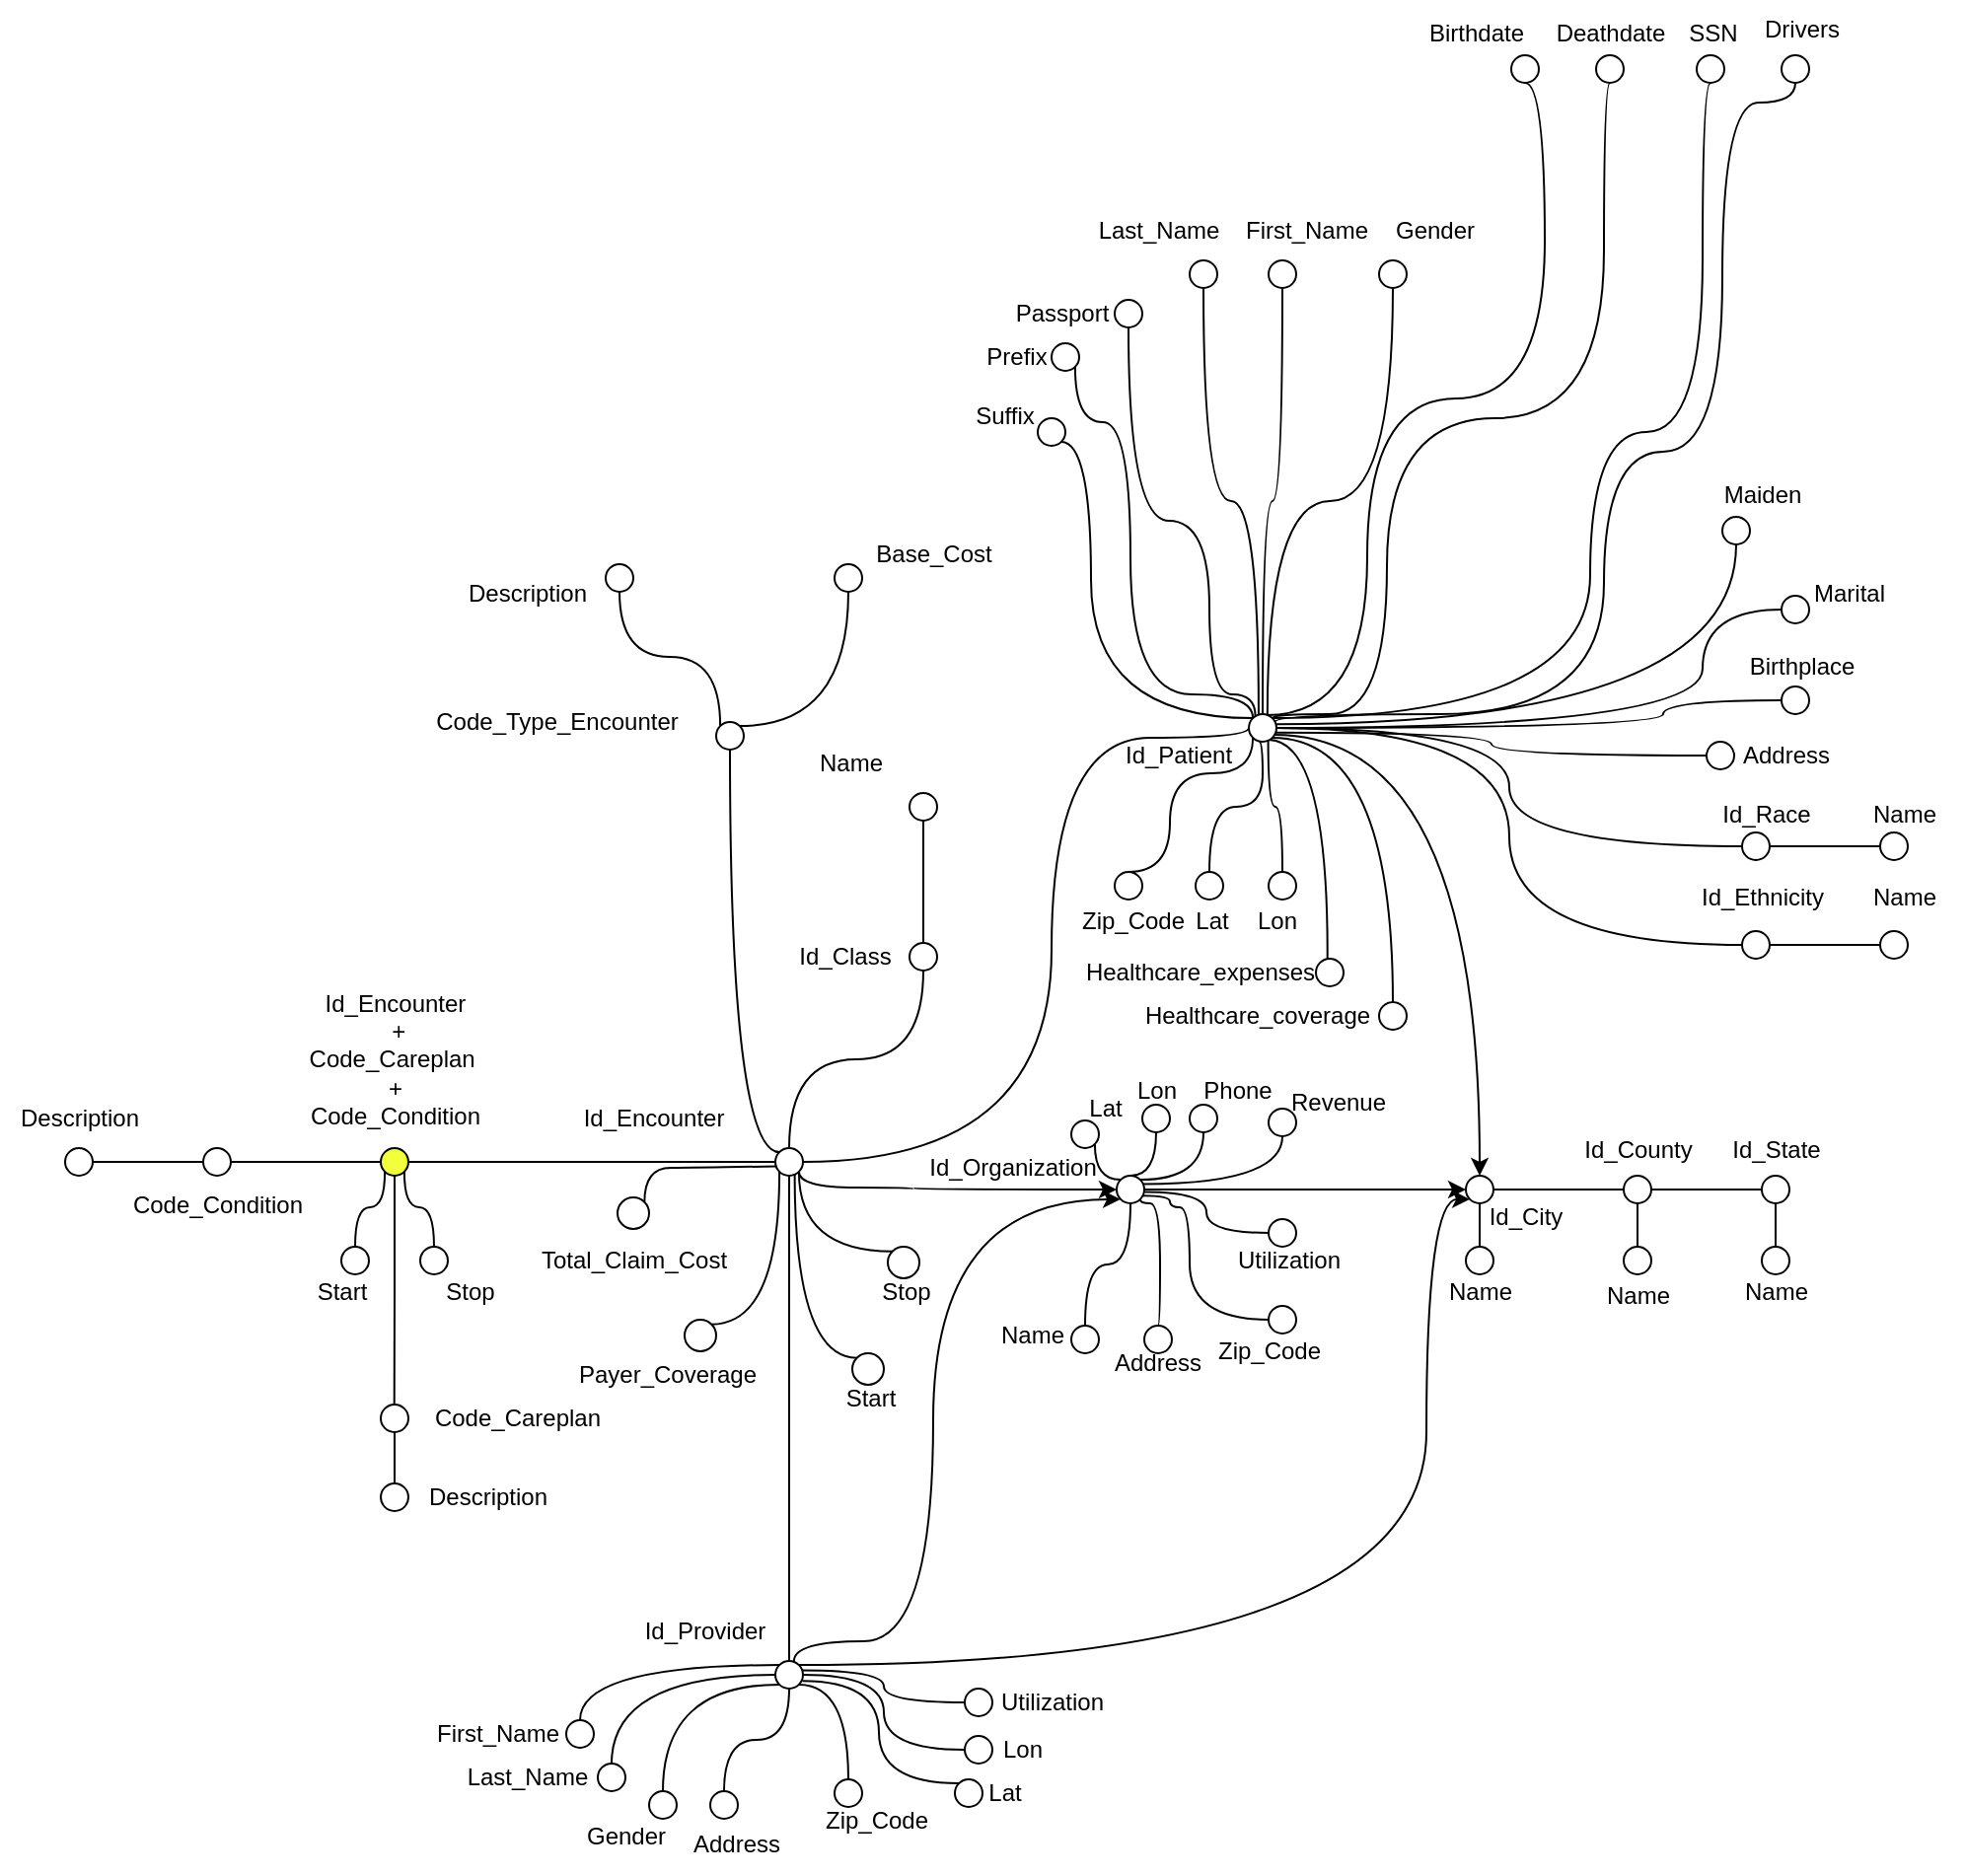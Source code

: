 <mxfile version="27.0.6">
  <diagram name="Pagina-1" id="Z-THG3QK-rkqglYvYYoh">
    <mxGraphModel dx="757" dy="515" grid="1" gridSize="10" guides="1" tooltips="1" connect="1" arrows="1" fold="1" page="1" pageScale="1" pageWidth="827" pageHeight="1169" math="0" shadow="0">
      <root>
        <mxCell id="0" />
        <mxCell id="1" parent="0" />
        <mxCell id="owQzp86-0gMCmKCXw9nj-189" value="" style="edgeStyle=orthogonalEdgeStyle;rounded=0;orthogonalLoop=1;jettySize=auto;html=1;endArrow=none;startFill=0;" edge="1" parent="1" source="owQzp86-0gMCmKCXw9nj-190" target="owQzp86-0gMCmKCXw9nj-197">
          <mxGeometry relative="1" as="geometry" />
        </mxCell>
        <mxCell id="owQzp86-0gMCmKCXw9nj-190" value="" style="ellipse;whiteSpace=wrap;html=1;aspect=fixed;fillColor=#F2FF3D;" vertex="1" parent="1">
          <mxGeometry x="410" y="620" width="14" height="14" as="geometry" />
        </mxCell>
        <mxCell id="owQzp86-0gMCmKCXw9nj-191" value="Id_Encounter&lt;div&gt;&amp;nbsp;+&lt;div&gt;Code_Careplan&amp;nbsp;&lt;/div&gt;&lt;div&gt;&lt;span style=&quot;background-color: transparent; color: light-dark(rgb(0, 0, 0), rgb(255, 255, 255));&quot;&gt;+&lt;/span&gt;&lt;/div&gt;&lt;div&gt;Code_Condition&lt;/div&gt;&lt;/div&gt;" style="text;html=1;align=center;verticalAlign=middle;resizable=0;points=[];autosize=1;strokeColor=none;fillColor=none;" vertex="1" parent="1">
          <mxGeometry x="362" y="530" width="110" height="90" as="geometry" />
        </mxCell>
        <mxCell id="owQzp86-0gMCmKCXw9nj-192" style="edgeStyle=orthogonalEdgeStyle;rounded=0;orthogonalLoop=1;jettySize=auto;html=1;exitX=1;exitY=1;exitDx=0;exitDy=0;entryX=0;entryY=0.5;entryDx=0;entryDy=0;curved=1;endArrow=classic;startFill=0;endFill=1;" edge="1" parent="1" source="owQzp86-0gMCmKCXw9nj-197" target="owQzp86-0gMCmKCXw9nj-225">
          <mxGeometry relative="1" as="geometry">
            <Array as="points">
              <mxPoint x="622" y="640" />
              <mxPoint x="680" y="640" />
            </Array>
          </mxGeometry>
        </mxCell>
        <mxCell id="owQzp86-0gMCmKCXw9nj-193" style="edgeStyle=orthogonalEdgeStyle;rounded=0;orthogonalLoop=1;jettySize=auto;html=1;exitX=0.5;exitY=1;exitDx=0;exitDy=0;entryX=0.5;entryY=0;entryDx=0;entryDy=0;endArrow=none;startFill=0;" edge="1" parent="1" source="owQzp86-0gMCmKCXw9nj-197" target="owQzp86-0gMCmKCXw9nj-234">
          <mxGeometry relative="1" as="geometry" />
        </mxCell>
        <mxCell id="owQzp86-0gMCmKCXw9nj-194" style="edgeStyle=orthogonalEdgeStyle;rounded=0;orthogonalLoop=1;jettySize=auto;html=1;exitX=0;exitY=0;exitDx=0;exitDy=0;entryX=0.5;entryY=1;entryDx=0;entryDy=0;endArrow=none;startFill=0;curved=1;" edge="1" parent="1" source="owQzp86-0gMCmKCXw9nj-197" target="owQzp86-0gMCmKCXw9nj-236">
          <mxGeometry relative="1" as="geometry">
            <mxPoint x="590" y="500" as="targetPoint" />
          </mxGeometry>
        </mxCell>
        <mxCell id="owQzp86-0gMCmKCXw9nj-195" style="edgeStyle=orthogonalEdgeStyle;rounded=0;orthogonalLoop=1;jettySize=auto;html=1;exitX=0.5;exitY=0;exitDx=0;exitDy=0;entryX=0.5;entryY=1;entryDx=0;entryDy=0;curved=1;endArrow=none;startFill=0;" edge="1" parent="1" source="owQzp86-0gMCmKCXw9nj-197" target="owQzp86-0gMCmKCXw9nj-217">
          <mxGeometry relative="1" as="geometry" />
        </mxCell>
        <mxCell id="owQzp86-0gMCmKCXw9nj-196" style="edgeStyle=orthogonalEdgeStyle;rounded=0;orthogonalLoop=1;jettySize=auto;html=1;exitX=1;exitY=0.5;exitDx=0;exitDy=0;entryX=0;entryY=0.5;entryDx=0;entryDy=0;curved=1;endArrow=none;startFill=0;" edge="1" parent="1" source="owQzp86-0gMCmKCXw9nj-197" target="owQzp86-0gMCmKCXw9nj-318">
          <mxGeometry relative="1" as="geometry">
            <Array as="points">
              <mxPoint x="750" y="627" />
              <mxPoint x="750" y="412" />
              <mxPoint x="850" y="412" />
            </Array>
          </mxGeometry>
        </mxCell>
        <mxCell id="owQzp86-0gMCmKCXw9nj-197" value="" style="ellipse;whiteSpace=wrap;html=1;aspect=fixed;fillColor=#FFFFFF;" vertex="1" parent="1">
          <mxGeometry x="610" y="620" width="14" height="14" as="geometry" />
        </mxCell>
        <mxCell id="owQzp86-0gMCmKCXw9nj-198" style="edgeStyle=orthogonalEdgeStyle;rounded=0;orthogonalLoop=1;jettySize=auto;html=1;exitX=0.5;exitY=0;exitDx=0;exitDy=0;entryX=1;entryY=1;entryDx=0;entryDy=0;endArrow=none;startFill=0;curved=1;" edge="1" parent="1" source="owQzp86-0gMCmKCXw9nj-199" target="owQzp86-0gMCmKCXw9nj-190">
          <mxGeometry relative="1" as="geometry" />
        </mxCell>
        <mxCell id="owQzp86-0gMCmKCXw9nj-199" value="" style="ellipse;whiteSpace=wrap;html=1;aspect=fixed;fillColor=#FFFFFF;" vertex="1" parent="1">
          <mxGeometry x="430" y="670" width="14" height="14" as="geometry" />
        </mxCell>
        <mxCell id="owQzp86-0gMCmKCXw9nj-200" style="edgeStyle=orthogonalEdgeStyle;rounded=0;orthogonalLoop=1;jettySize=auto;html=1;exitX=0.5;exitY=0;exitDx=0;exitDy=0;entryX=0;entryY=1;entryDx=0;entryDy=0;curved=1;endArrow=none;startFill=0;" edge="1" parent="1" source="owQzp86-0gMCmKCXw9nj-201" target="owQzp86-0gMCmKCXw9nj-190">
          <mxGeometry relative="1" as="geometry" />
        </mxCell>
        <mxCell id="owQzp86-0gMCmKCXw9nj-201" value="" style="ellipse;whiteSpace=wrap;html=1;aspect=fixed;fillColor=#FFFFFF;" vertex="1" parent="1">
          <mxGeometry x="390" y="670" width="14" height="14" as="geometry" />
        </mxCell>
        <mxCell id="owQzp86-0gMCmKCXw9nj-202" value="Start" style="text;html=1;align=center;verticalAlign=middle;resizable=0;points=[];autosize=1;strokeColor=none;fillColor=none;" vertex="1" parent="1">
          <mxGeometry x="365" y="678" width="50" height="30" as="geometry" />
        </mxCell>
        <mxCell id="owQzp86-0gMCmKCXw9nj-203" value="Stop" style="text;html=1;align=center;verticalAlign=middle;resizable=0;points=[];autosize=1;strokeColor=none;fillColor=none;" vertex="1" parent="1">
          <mxGeometry x="430" y="678" width="50" height="30" as="geometry" />
        </mxCell>
        <mxCell id="owQzp86-0gMCmKCXw9nj-204" style="edgeStyle=orthogonalEdgeStyle;rounded=0;orthogonalLoop=1;jettySize=auto;html=1;exitX=1;exitY=0.5;exitDx=0;exitDy=0;entryX=0;entryY=0.5;entryDx=0;entryDy=0;endArrow=none;startFill=0;" edge="1" parent="1" source="owQzp86-0gMCmKCXw9nj-205" target="owQzp86-0gMCmKCXw9nj-190">
          <mxGeometry relative="1" as="geometry" />
        </mxCell>
        <mxCell id="owQzp86-0gMCmKCXw9nj-205" value="" style="ellipse;whiteSpace=wrap;html=1;aspect=fixed;fillColor=#FFFFFF;" vertex="1" parent="1">
          <mxGeometry x="320" y="620" width="14" height="14" as="geometry" />
        </mxCell>
        <mxCell id="owQzp86-0gMCmKCXw9nj-206" value="" style="ellipse;whiteSpace=wrap;html=1;aspect=fixed;fillColor=#FFFFFF;" vertex="1" parent="1">
          <mxGeometry x="410" y="750" width="14" height="14" as="geometry" />
        </mxCell>
        <mxCell id="owQzp86-0gMCmKCXw9nj-207" style="edgeStyle=orthogonalEdgeStyle;rounded=0;orthogonalLoop=1;jettySize=auto;html=1;exitX=0.5;exitY=1;exitDx=0;exitDy=0;entryX=0.496;entryY=-0.153;entryDx=0;entryDy=0;entryPerimeter=0;endArrow=none;startFill=0;" edge="1" parent="1" source="owQzp86-0gMCmKCXw9nj-190">
          <mxGeometry relative="1" as="geometry">
            <mxPoint x="416.91" y="636.07" as="sourcePoint" />
            <mxPoint x="416.854" y="749.928" as="targetPoint" />
          </mxGeometry>
        </mxCell>
        <mxCell id="owQzp86-0gMCmKCXw9nj-208" value="Code_Careplan" style="text;html=1;align=center;verticalAlign=middle;resizable=0;points=[];autosize=1;strokeColor=none;fillColor=none;" vertex="1" parent="1">
          <mxGeometry x="424" y="742" width="110" height="30" as="geometry" />
        </mxCell>
        <mxCell id="owQzp86-0gMCmKCXw9nj-209" style="edgeStyle=orthogonalEdgeStyle;rounded=0;orthogonalLoop=1;jettySize=auto;html=1;exitX=0.5;exitY=0;exitDx=0;exitDy=0;entryX=0.5;entryY=1;entryDx=0;entryDy=0;endArrow=none;startFill=0;" edge="1" parent="1" source="owQzp86-0gMCmKCXw9nj-210" target="owQzp86-0gMCmKCXw9nj-206">
          <mxGeometry relative="1" as="geometry" />
        </mxCell>
        <mxCell id="owQzp86-0gMCmKCXw9nj-210" value="" style="ellipse;whiteSpace=wrap;html=1;aspect=fixed;fillColor=#FFFFFF;" vertex="1" parent="1">
          <mxGeometry x="410" y="790" width="14" height="14" as="geometry" />
        </mxCell>
        <mxCell id="owQzp86-0gMCmKCXw9nj-211" value="Description" style="text;html=1;align=center;verticalAlign=middle;resizable=0;points=[];autosize=1;strokeColor=none;fillColor=none;" vertex="1" parent="1">
          <mxGeometry x="424" y="782" width="80" height="30" as="geometry" />
        </mxCell>
        <mxCell id="owQzp86-0gMCmKCXw9nj-212" value="Code_Condition" style="text;html=1;align=center;verticalAlign=middle;resizable=0;points=[];autosize=1;strokeColor=none;fillColor=none;" vertex="1" parent="1">
          <mxGeometry x="272" y="634" width="110" height="30" as="geometry" />
        </mxCell>
        <mxCell id="owQzp86-0gMCmKCXw9nj-213" style="edgeStyle=orthogonalEdgeStyle;rounded=0;orthogonalLoop=1;jettySize=auto;html=1;entryX=0;entryY=0.5;entryDx=0;entryDy=0;endArrow=none;startFill=0;" edge="1" parent="1" source="owQzp86-0gMCmKCXw9nj-214" target="owQzp86-0gMCmKCXw9nj-205">
          <mxGeometry relative="1" as="geometry" />
        </mxCell>
        <mxCell id="owQzp86-0gMCmKCXw9nj-214" value="" style="ellipse;whiteSpace=wrap;html=1;aspect=fixed;fillColor=#FFFFFF;" vertex="1" parent="1">
          <mxGeometry x="250" y="620" width="14" height="14" as="geometry" />
        </mxCell>
        <mxCell id="owQzp86-0gMCmKCXw9nj-215" value="Description" style="text;html=1;align=center;verticalAlign=middle;resizable=0;points=[];autosize=1;strokeColor=none;fillColor=none;" vertex="1" parent="1">
          <mxGeometry x="217" y="590" width="80" height="30" as="geometry" />
        </mxCell>
        <mxCell id="owQzp86-0gMCmKCXw9nj-216" value="Id_Encounter" style="text;html=1;align=center;verticalAlign=middle;resizable=0;points=[];autosize=1;strokeColor=none;fillColor=none;" vertex="1" parent="1">
          <mxGeometry x="503" y="590" width="90" height="30" as="geometry" />
        </mxCell>
        <mxCell id="owQzp86-0gMCmKCXw9nj-217" value="" style="ellipse;whiteSpace=wrap;html=1;aspect=fixed;fillColor=#FFFFFF;" vertex="1" parent="1">
          <mxGeometry x="678" y="516" width="14" height="14" as="geometry" />
        </mxCell>
        <mxCell id="owQzp86-0gMCmKCXw9nj-218" style="edgeStyle=orthogonalEdgeStyle;rounded=0;orthogonalLoop=1;jettySize=auto;html=1;exitX=1;exitY=0.5;exitDx=0;exitDy=0;entryX=0;entryY=0.5;entryDx=0;entryDy=0;endArrow=classic;startFill=0;endFill=1;" edge="1" parent="1" source="owQzp86-0gMCmKCXw9nj-225" target="owQzp86-0gMCmKCXw9nj-249">
          <mxGeometry relative="1" as="geometry" />
        </mxCell>
        <mxCell id="owQzp86-0gMCmKCXw9nj-219" style="edgeStyle=orthogonalEdgeStyle;rounded=0;orthogonalLoop=1;jettySize=auto;html=1;exitX=0.5;exitY=1;exitDx=0;exitDy=0;entryX=0.5;entryY=0;entryDx=0;entryDy=0;curved=1;endArrow=none;startFill=0;" edge="1" parent="1" source="owQzp86-0gMCmKCXw9nj-225" target="owQzp86-0gMCmKCXw9nj-252">
          <mxGeometry relative="1" as="geometry" />
        </mxCell>
        <mxCell id="owQzp86-0gMCmKCXw9nj-220" style="edgeStyle=orthogonalEdgeStyle;rounded=0;orthogonalLoop=1;jettySize=auto;html=1;exitX=0;exitY=0;exitDx=0;exitDy=0;entryX=1;entryY=1;entryDx=0;entryDy=0;strokeColor=default;curved=1;endArrow=none;startFill=0;" edge="1" parent="1" source="owQzp86-0gMCmKCXw9nj-225" target="owQzp86-0gMCmKCXw9nj-250">
          <mxGeometry relative="1" as="geometry" />
        </mxCell>
        <mxCell id="owQzp86-0gMCmKCXw9nj-221" style="edgeStyle=orthogonalEdgeStyle;rounded=0;orthogonalLoop=1;jettySize=auto;html=1;exitX=0.5;exitY=0;exitDx=0;exitDy=0;entryX=0.5;entryY=1;entryDx=0;entryDy=0;curved=1;endArrow=none;startFill=0;" edge="1" parent="1" source="owQzp86-0gMCmKCXw9nj-225" target="owQzp86-0gMCmKCXw9nj-260">
          <mxGeometry relative="1" as="geometry" />
        </mxCell>
        <mxCell id="owQzp86-0gMCmKCXw9nj-222" style="edgeStyle=orthogonalEdgeStyle;rounded=0;orthogonalLoop=1;jettySize=auto;html=1;exitX=1;exitY=0;exitDx=0;exitDy=0;entryX=0.5;entryY=1;entryDx=0;entryDy=0;curved=1;endArrow=none;startFill=0;" edge="1" parent="1" source="owQzp86-0gMCmKCXw9nj-225" target="owQzp86-0gMCmKCXw9nj-226">
          <mxGeometry relative="1" as="geometry" />
        </mxCell>
        <mxCell id="owQzp86-0gMCmKCXw9nj-223" style="edgeStyle=orthogonalEdgeStyle;rounded=0;orthogonalLoop=1;jettySize=auto;html=1;exitX=0.933;exitY=0.302;exitDx=0;exitDy=0;entryX=0.5;entryY=1;entryDx=0;entryDy=0;curved=1;endArrow=none;startFill=0;exitPerimeter=0;" edge="1" parent="1" source="owQzp86-0gMCmKCXw9nj-225" target="owQzp86-0gMCmKCXw9nj-263">
          <mxGeometry relative="1" as="geometry" />
        </mxCell>
        <mxCell id="owQzp86-0gMCmKCXw9nj-224" style="edgeStyle=orthogonalEdgeStyle;rounded=0;orthogonalLoop=1;jettySize=auto;html=1;exitX=1.014;exitY=0.588;exitDx=0;exitDy=0;entryX=0;entryY=0.5;entryDx=0;entryDy=0;curved=1;endArrow=none;startFill=0;exitPerimeter=0;" edge="1" parent="1" source="owQzp86-0gMCmKCXw9nj-225" target="owQzp86-0gMCmKCXw9nj-264">
          <mxGeometry relative="1" as="geometry" />
        </mxCell>
        <mxCell id="owQzp86-0gMCmKCXw9nj-225" value="" style="ellipse;whiteSpace=wrap;html=1;aspect=fixed;fillColor=#FFFFFF;" vertex="1" parent="1">
          <mxGeometry x="783" y="634" width="14" height="14" as="geometry" />
        </mxCell>
        <mxCell id="owQzp86-0gMCmKCXw9nj-226" value="" style="ellipse;whiteSpace=wrap;html=1;aspect=fixed;fillColor=#FFFFFF;" vertex="1" parent="1">
          <mxGeometry x="820" y="598" width="14" height="14" as="geometry" />
        </mxCell>
        <mxCell id="owQzp86-0gMCmKCXw9nj-227" style="edgeStyle=orthogonalEdgeStyle;rounded=0;orthogonalLoop=1;jettySize=auto;html=1;exitX=0;exitY=0;exitDx=0;exitDy=0;entryX=0.5;entryY=0;entryDx=0;entryDy=0;curved=1;endArrow=none;startFill=0;" edge="1" parent="1" source="owQzp86-0gMCmKCXw9nj-234" target="owQzp86-0gMCmKCXw9nj-287">
          <mxGeometry relative="1" as="geometry" />
        </mxCell>
        <mxCell id="owQzp86-0gMCmKCXw9nj-228" style="edgeStyle=orthogonalEdgeStyle;rounded=0;orthogonalLoop=1;jettySize=auto;html=1;exitX=0;exitY=0.5;exitDx=0;exitDy=0;entryX=0.5;entryY=0;entryDx=0;entryDy=0;curved=1;endArrow=none;startFill=0;" edge="1" parent="1" source="owQzp86-0gMCmKCXw9nj-234" target="owQzp86-0gMCmKCXw9nj-285">
          <mxGeometry relative="1" as="geometry" />
        </mxCell>
        <mxCell id="owQzp86-0gMCmKCXw9nj-229" style="edgeStyle=orthogonalEdgeStyle;rounded=0;orthogonalLoop=1;jettySize=auto;html=1;exitX=0;exitY=1;exitDx=0;exitDy=0;entryX=0.5;entryY=0;entryDx=0;entryDy=0;curved=1;endArrow=none;startFill=0;" edge="1" parent="1" source="owQzp86-0gMCmKCXw9nj-234" target="owQzp86-0gMCmKCXw9nj-286">
          <mxGeometry relative="1" as="geometry" />
        </mxCell>
        <mxCell id="owQzp86-0gMCmKCXw9nj-230" style="edgeStyle=orthogonalEdgeStyle;rounded=0;orthogonalLoop=1;jettySize=auto;html=1;exitX=1;exitY=1;exitDx=0;exitDy=0;curved=1;endArrow=none;startFill=0;" edge="1" parent="1" source="owQzp86-0gMCmKCXw9nj-234" target="owQzp86-0gMCmKCXw9nj-293">
          <mxGeometry relative="1" as="geometry" />
        </mxCell>
        <mxCell id="owQzp86-0gMCmKCXw9nj-231" style="edgeStyle=orthogonalEdgeStyle;rounded=0;orthogonalLoop=1;jettySize=auto;html=1;exitX=0.971;exitY=0.342;exitDx=0;exitDy=0;entryX=0;entryY=0.5;entryDx=0;entryDy=0;curved=1;exitPerimeter=0;endArrow=none;startFill=0;" edge="1" parent="1" source="owQzp86-0gMCmKCXw9nj-234" target="owQzp86-0gMCmKCXw9nj-300">
          <mxGeometry relative="1" as="geometry" />
        </mxCell>
        <mxCell id="owQzp86-0gMCmKCXw9nj-232" style="edgeStyle=orthogonalEdgeStyle;rounded=0;orthogonalLoop=1;jettySize=auto;html=1;exitX=1;exitY=0;exitDx=0;exitDy=0;entryX=0;entryY=1;entryDx=0;entryDy=0;curved=1;" edge="1" parent="1" source="owQzp86-0gMCmKCXw9nj-234" target="owQzp86-0gMCmKCXw9nj-249">
          <mxGeometry relative="1" as="geometry">
            <mxPoint x="1070" y="720" as="targetPoint" />
            <Array as="points">
              <mxPoint x="940" y="882" />
              <mxPoint x="940" y="646" />
            </Array>
          </mxGeometry>
        </mxCell>
        <mxCell id="owQzp86-0gMCmKCXw9nj-233" style="edgeStyle=orthogonalEdgeStyle;rounded=0;orthogonalLoop=1;jettySize=auto;html=1;entryX=0;entryY=1;entryDx=0;entryDy=0;curved=1;exitX=0.675;exitY=0.002;exitDx=0;exitDy=0;exitPerimeter=0;" edge="1" parent="1" source="owQzp86-0gMCmKCXw9nj-234" target="owQzp86-0gMCmKCXw9nj-225">
          <mxGeometry relative="1" as="geometry">
            <Array as="points">
              <mxPoint x="619" y="870" />
              <mxPoint x="690" y="870" />
              <mxPoint x="690" y="646" />
            </Array>
          </mxGeometry>
        </mxCell>
        <mxCell id="owQzp86-0gMCmKCXw9nj-234" value="" style="ellipse;whiteSpace=wrap;html=1;aspect=fixed;fillColor=#FFFFFF;" vertex="1" parent="1">
          <mxGeometry x="610" y="880" width="14" height="14" as="geometry" />
        </mxCell>
        <mxCell id="owQzp86-0gMCmKCXw9nj-235" style="edgeStyle=orthogonalEdgeStyle;rounded=0;orthogonalLoop=1;jettySize=auto;html=1;exitX=1;exitY=0;exitDx=0;exitDy=0;curved=1;endArrow=none;startFill=0;" edge="1" parent="1" source="owQzp86-0gMCmKCXw9nj-236" target="owQzp86-0gMCmKCXw9nj-241">
          <mxGeometry relative="1" as="geometry" />
        </mxCell>
        <mxCell id="owQzp86-0gMCmKCXw9nj-236" value="" style="ellipse;whiteSpace=wrap;html=1;aspect=fixed;fillColor=#FFFFFF;" vertex="1" parent="1">
          <mxGeometry x="580" y="404" width="14" height="14" as="geometry" />
        </mxCell>
        <mxCell id="owQzp86-0gMCmKCXw9nj-237" value="Code_Type_Encounter&lt;div&gt;&lt;br&gt;&lt;/div&gt;" style="text;html=1;align=center;verticalAlign=middle;resizable=0;points=[];autosize=1;strokeColor=none;fillColor=none;" vertex="1" parent="1">
          <mxGeometry x="424" y="391" width="150" height="40" as="geometry" />
        </mxCell>
        <mxCell id="owQzp86-0gMCmKCXw9nj-238" style="edgeStyle=orthogonalEdgeStyle;rounded=0;orthogonalLoop=1;jettySize=auto;html=1;exitX=0.5;exitY=1;exitDx=0;exitDy=0;entryX=0;entryY=0;entryDx=0;entryDy=0;curved=1;endArrow=none;startFill=0;" edge="1" parent="1" source="owQzp86-0gMCmKCXw9nj-239" target="owQzp86-0gMCmKCXw9nj-236">
          <mxGeometry relative="1" as="geometry" />
        </mxCell>
        <mxCell id="owQzp86-0gMCmKCXw9nj-239" value="" style="ellipse;whiteSpace=wrap;html=1;aspect=fixed;fillColor=#FFFFFF;" vertex="1" parent="1">
          <mxGeometry x="524" y="324" width="14" height="14" as="geometry" />
        </mxCell>
        <mxCell id="owQzp86-0gMCmKCXw9nj-240" value="Description" style="text;html=1;align=center;verticalAlign=middle;resizable=0;points=[];autosize=1;strokeColor=none;fillColor=none;" vertex="1" parent="1">
          <mxGeometry x="444" y="324" width="80" height="30" as="geometry" />
        </mxCell>
        <mxCell id="owQzp86-0gMCmKCXw9nj-241" value="" style="ellipse;whiteSpace=wrap;html=1;aspect=fixed;fillColor=#FFFFFF;" vertex="1" parent="1">
          <mxGeometry x="640" y="324" width="14" height="14" as="geometry" />
        </mxCell>
        <mxCell id="owQzp86-0gMCmKCXw9nj-242" value="Base_Cost" style="text;html=1;align=center;verticalAlign=middle;resizable=0;points=[];autosize=1;strokeColor=none;fillColor=none;" vertex="1" parent="1">
          <mxGeometry x="650" y="304" width="80" height="30" as="geometry" />
        </mxCell>
        <mxCell id="owQzp86-0gMCmKCXw9nj-243" value="Id_Class" style="text;html=1;align=center;verticalAlign=middle;resizable=0;points=[];autosize=1;strokeColor=none;fillColor=none;" vertex="1" parent="1">
          <mxGeometry x="610" y="508" width="70" height="30" as="geometry" />
        </mxCell>
        <mxCell id="owQzp86-0gMCmKCXw9nj-244" style="edgeStyle=orthogonalEdgeStyle;rounded=0;orthogonalLoop=1;jettySize=auto;html=1;exitX=0.5;exitY=1;exitDx=0;exitDy=0;entryX=0.5;entryY=0;entryDx=0;entryDy=0;endArrow=none;startFill=0;" edge="1" parent="1" source="owQzp86-0gMCmKCXw9nj-245" target="owQzp86-0gMCmKCXw9nj-217">
          <mxGeometry relative="1" as="geometry" />
        </mxCell>
        <mxCell id="owQzp86-0gMCmKCXw9nj-245" value="" style="ellipse;whiteSpace=wrap;html=1;aspect=fixed;fillColor=#FFFFFF;" vertex="1" parent="1">
          <mxGeometry x="678" y="440" width="14" height="14" as="geometry" />
        </mxCell>
        <mxCell id="owQzp86-0gMCmKCXw9nj-246" value="Name" style="text;html=1;align=center;verticalAlign=middle;resizable=0;points=[];autosize=1;strokeColor=none;fillColor=none;" vertex="1" parent="1">
          <mxGeometry x="618" y="410" width="60" height="30" as="geometry" />
        </mxCell>
        <mxCell id="owQzp86-0gMCmKCXw9nj-247" value="Id_Organization" style="text;html=1;align=center;verticalAlign=middle;resizable=0;points=[];autosize=1;strokeColor=none;fillColor=none;" vertex="1" parent="1">
          <mxGeometry x="675" y="615" width="110" height="30" as="geometry" />
        </mxCell>
        <mxCell id="owQzp86-0gMCmKCXw9nj-248" style="edgeStyle=orthogonalEdgeStyle;rounded=0;orthogonalLoop=1;jettySize=auto;html=1;exitX=1;exitY=0.5;exitDx=0;exitDy=0;entryX=0;entryY=0.5;entryDx=0;entryDy=0;endArrow=none;startFill=0;" edge="1" parent="1" source="owQzp86-0gMCmKCXw9nj-249" target="owQzp86-0gMCmKCXw9nj-273">
          <mxGeometry relative="1" as="geometry" />
        </mxCell>
        <mxCell id="owQzp86-0gMCmKCXw9nj-249" value="" style="ellipse;whiteSpace=wrap;html=1;aspect=fixed;fillColor=#FFFFFF;" vertex="1" parent="1">
          <mxGeometry x="960" y="634" width="14" height="14" as="geometry" />
        </mxCell>
        <mxCell id="owQzp86-0gMCmKCXw9nj-250" value="" style="ellipse;whiteSpace=wrap;html=1;aspect=fixed;fillColor=#FFFFFF;" vertex="1" parent="1">
          <mxGeometry x="760" y="606" width="14" height="14" as="geometry" />
        </mxCell>
        <mxCell id="owQzp86-0gMCmKCXw9nj-251" value="" style="ellipse;whiteSpace=wrap;html=1;aspect=fixed;fillColor=#FFFFFF;" vertex="1" parent="1">
          <mxGeometry x="797" y="710" width="14" height="14" as="geometry" />
        </mxCell>
        <mxCell id="owQzp86-0gMCmKCXw9nj-252" value="" style="ellipse;whiteSpace=wrap;html=1;aspect=fixed;fillColor=#FFFFFF;" vertex="1" parent="1">
          <mxGeometry x="760" y="710" width="14" height="14" as="geometry" />
        </mxCell>
        <mxCell id="owQzp86-0gMCmKCXw9nj-253" value="" style="ellipse;whiteSpace=wrap;html=1;aspect=fixed;fillColor=#FFFFFF;" vertex="1" parent="1">
          <mxGeometry x="860" y="700" width="14" height="14" as="geometry" />
        </mxCell>
        <mxCell id="owQzp86-0gMCmKCXw9nj-254" value="Name" style="text;html=1;align=center;verticalAlign=middle;resizable=0;points=[];autosize=1;strokeColor=none;fillColor=none;" vertex="1" parent="1">
          <mxGeometry x="710" y="700" width="60" height="30" as="geometry" />
        </mxCell>
        <mxCell id="owQzp86-0gMCmKCXw9nj-255" value="Address" style="text;strokeColor=none;align=center;fillColor=none;html=1;verticalAlign=middle;whiteSpace=wrap;rounded=0;" vertex="1" parent="1">
          <mxGeometry x="774" y="714" width="60" height="30" as="geometry" />
        </mxCell>
        <mxCell id="owQzp86-0gMCmKCXw9nj-256" style="edgeStyle=orthogonalEdgeStyle;rounded=0;orthogonalLoop=1;jettySize=auto;html=1;exitX=1;exitY=1;exitDx=0;exitDy=0;entryX=0.5;entryY=0;entryDx=0;entryDy=0;curved=1;endArrow=none;startFill=0;" edge="1" parent="1" source="owQzp86-0gMCmKCXw9nj-225" target="owQzp86-0gMCmKCXw9nj-251">
          <mxGeometry relative="1" as="geometry">
            <mxPoint x="827" y="648" as="sourcePoint" />
            <mxPoint x="804" y="710" as="targetPoint" />
            <Array as="points">
              <mxPoint x="795" y="648" />
              <mxPoint x="805" y="648" />
              <mxPoint x="805" y="710" />
            </Array>
          </mxGeometry>
        </mxCell>
        <mxCell id="owQzp86-0gMCmKCXw9nj-257" style="edgeStyle=orthogonalEdgeStyle;rounded=0;orthogonalLoop=1;jettySize=auto;html=1;exitX=0.934;exitY=0.725;exitDx=0;exitDy=0;curved=1;endArrow=none;startFill=0;exitPerimeter=0;" edge="1" parent="1" source="owQzp86-0gMCmKCXw9nj-225" target="owQzp86-0gMCmKCXw9nj-253">
          <mxGeometry relative="1" as="geometry">
            <mxPoint x="805" y="656" as="sourcePoint" />
            <mxPoint x="814" y="720" as="targetPoint" />
            <Array as="points">
              <mxPoint x="810" y="644" />
              <mxPoint x="810" y="650" />
              <mxPoint x="820" y="650" />
              <mxPoint x="820" y="707" />
            </Array>
          </mxGeometry>
        </mxCell>
        <mxCell id="owQzp86-0gMCmKCXw9nj-258" value="Zip_Code" style="text;html=1;align=center;verticalAlign=middle;resizable=0;points=[];autosize=1;strokeColor=none;fillColor=none;" vertex="1" parent="1">
          <mxGeometry x="820" y="708" width="80" height="30" as="geometry" />
        </mxCell>
        <mxCell id="owQzp86-0gMCmKCXw9nj-259" value="Lat" style="text;html=1;align=center;verticalAlign=middle;resizable=0;points=[];autosize=1;strokeColor=none;fillColor=none;" vertex="1" parent="1">
          <mxGeometry x="757" y="585" width="40" height="30" as="geometry" />
        </mxCell>
        <mxCell id="owQzp86-0gMCmKCXw9nj-260" value="" style="ellipse;whiteSpace=wrap;html=1;aspect=fixed;fillColor=#FFFFFF;" vertex="1" parent="1">
          <mxGeometry x="796" y="598" width="14" height="14" as="geometry" />
        </mxCell>
        <mxCell id="owQzp86-0gMCmKCXw9nj-261" value="Lon" style="text;html=1;align=center;verticalAlign=middle;resizable=0;points=[];autosize=1;strokeColor=none;fillColor=none;" vertex="1" parent="1">
          <mxGeometry x="783" y="576" width="40" height="30" as="geometry" />
        </mxCell>
        <mxCell id="owQzp86-0gMCmKCXw9nj-262" value="Phone" style="text;html=1;align=center;verticalAlign=middle;resizable=0;points=[];autosize=1;strokeColor=none;fillColor=none;" vertex="1" parent="1">
          <mxGeometry x="814" y="576" width="60" height="30" as="geometry" />
        </mxCell>
        <mxCell id="owQzp86-0gMCmKCXw9nj-263" value="" style="ellipse;whiteSpace=wrap;html=1;aspect=fixed;fillColor=#FFFFFF;" vertex="1" parent="1">
          <mxGeometry x="860" y="600" width="14" height="14" as="geometry" />
        </mxCell>
        <mxCell id="owQzp86-0gMCmKCXw9nj-264" value="" style="ellipse;whiteSpace=wrap;html=1;aspect=fixed;fillColor=#FFFFFF;" vertex="1" parent="1">
          <mxGeometry x="860" y="656" width="14" height="14" as="geometry" />
        </mxCell>
        <mxCell id="owQzp86-0gMCmKCXw9nj-265" value="Revenue" style="text;html=1;align=center;verticalAlign=middle;resizable=0;points=[];autosize=1;strokeColor=none;fillColor=none;" vertex="1" parent="1">
          <mxGeometry x="860" y="582" width="70" height="30" as="geometry" />
        </mxCell>
        <mxCell id="owQzp86-0gMCmKCXw9nj-266" value="Utilization" style="text;html=1;align=center;verticalAlign=middle;resizable=0;points=[];autosize=1;strokeColor=none;fillColor=none;" vertex="1" parent="1">
          <mxGeometry x="830" y="662" width="80" height="30" as="geometry" />
        </mxCell>
        <mxCell id="owQzp86-0gMCmKCXw9nj-267" value="Id_City" style="text;html=1;align=center;verticalAlign=middle;resizable=0;points=[];autosize=1;strokeColor=none;fillColor=none;" vertex="1" parent="1">
          <mxGeometry x="960" y="640" width="60" height="30" as="geometry" />
        </mxCell>
        <mxCell id="owQzp86-0gMCmKCXw9nj-268" style="edgeStyle=orthogonalEdgeStyle;rounded=0;orthogonalLoop=1;jettySize=auto;html=1;entryX=0.5;entryY=1;entryDx=0;entryDy=0;endArrow=none;startFill=0;" edge="1" parent="1" source="owQzp86-0gMCmKCXw9nj-269" target="owQzp86-0gMCmKCXw9nj-249">
          <mxGeometry relative="1" as="geometry" />
        </mxCell>
        <mxCell id="owQzp86-0gMCmKCXw9nj-269" value="" style="ellipse;whiteSpace=wrap;html=1;aspect=fixed;fillColor=#FFFFFF;" vertex="1" parent="1">
          <mxGeometry x="960" y="670" width="14" height="14" as="geometry" />
        </mxCell>
        <mxCell id="owQzp86-0gMCmKCXw9nj-270" value="Name" style="text;html=1;align=center;verticalAlign=middle;resizable=0;points=[];autosize=1;strokeColor=none;fillColor=none;" vertex="1" parent="1">
          <mxGeometry x="937" y="678" width="60" height="30" as="geometry" />
        </mxCell>
        <mxCell id="owQzp86-0gMCmKCXw9nj-271" style="edgeStyle=orthogonalEdgeStyle;rounded=0;orthogonalLoop=1;jettySize=auto;html=1;exitX=0.5;exitY=1;exitDx=0;exitDy=0;entryX=0.5;entryY=0;entryDx=0;entryDy=0;endArrow=none;startFill=0;" edge="1" parent="1" source="owQzp86-0gMCmKCXw9nj-273" target="owQzp86-0gMCmKCXw9nj-275">
          <mxGeometry relative="1" as="geometry" />
        </mxCell>
        <mxCell id="owQzp86-0gMCmKCXw9nj-272" style="edgeStyle=orthogonalEdgeStyle;rounded=0;orthogonalLoop=1;jettySize=auto;html=1;exitX=1;exitY=0.5;exitDx=0;exitDy=0;entryX=0;entryY=0.5;entryDx=0;entryDy=0;endArrow=none;startFill=0;" edge="1" parent="1" source="owQzp86-0gMCmKCXw9nj-273" target="owQzp86-0gMCmKCXw9nj-278">
          <mxGeometry relative="1" as="geometry" />
        </mxCell>
        <mxCell id="owQzp86-0gMCmKCXw9nj-273" value="" style="ellipse;whiteSpace=wrap;html=1;aspect=fixed;fillColor=#FFFFFF;" vertex="1" parent="1">
          <mxGeometry x="1040" y="634" width="14" height="14" as="geometry" />
        </mxCell>
        <mxCell id="owQzp86-0gMCmKCXw9nj-274" value="Id_County" style="text;html=1;align=center;verticalAlign=middle;resizable=0;points=[];autosize=1;strokeColor=none;fillColor=none;" vertex="1" parent="1">
          <mxGeometry x="1007" y="606" width="80" height="30" as="geometry" />
        </mxCell>
        <mxCell id="owQzp86-0gMCmKCXw9nj-275" value="" style="ellipse;whiteSpace=wrap;html=1;aspect=fixed;fillColor=#FFFFFF;" vertex="1" parent="1">
          <mxGeometry x="1040" y="670" width="14" height="14" as="geometry" />
        </mxCell>
        <mxCell id="owQzp86-0gMCmKCXw9nj-276" value="Name" style="text;html=1;align=center;verticalAlign=middle;resizable=0;points=[];autosize=1;strokeColor=none;fillColor=none;" vertex="1" parent="1">
          <mxGeometry x="1017" y="680" width="60" height="30" as="geometry" />
        </mxCell>
        <mxCell id="owQzp86-0gMCmKCXw9nj-277" style="edgeStyle=orthogonalEdgeStyle;rounded=0;orthogonalLoop=1;jettySize=auto;html=1;exitX=0.5;exitY=1;exitDx=0;exitDy=0;entryX=0.5;entryY=0;entryDx=0;entryDy=0;endArrow=none;startFill=0;" edge="1" parent="1" source="owQzp86-0gMCmKCXw9nj-278" target="owQzp86-0gMCmKCXw9nj-280">
          <mxGeometry relative="1" as="geometry" />
        </mxCell>
        <mxCell id="owQzp86-0gMCmKCXw9nj-278" value="" style="ellipse;whiteSpace=wrap;html=1;aspect=fixed;fillColor=#FFFFFF;" vertex="1" parent="1">
          <mxGeometry x="1110" y="634" width="14" height="14" as="geometry" />
        </mxCell>
        <mxCell id="owQzp86-0gMCmKCXw9nj-279" value="Id_State" style="text;html=1;align=center;verticalAlign=middle;resizable=0;points=[];autosize=1;strokeColor=none;fillColor=none;" vertex="1" parent="1">
          <mxGeometry x="1082" y="606" width="70" height="30" as="geometry" />
        </mxCell>
        <mxCell id="owQzp86-0gMCmKCXw9nj-280" value="" style="ellipse;whiteSpace=wrap;html=1;aspect=fixed;fillColor=#FFFFFF;" vertex="1" parent="1">
          <mxGeometry x="1110" y="670" width="14" height="14" as="geometry" />
        </mxCell>
        <mxCell id="owQzp86-0gMCmKCXw9nj-281" value="Name" style="text;html=1;align=center;verticalAlign=middle;resizable=0;points=[];autosize=1;strokeColor=none;fillColor=none;" vertex="1" parent="1">
          <mxGeometry x="1087" y="678" width="60" height="30" as="geometry" />
        </mxCell>
        <mxCell id="owQzp86-0gMCmKCXw9nj-282" value="Id_Provider" style="text;html=1;align=center;verticalAlign=middle;resizable=0;points=[];autosize=1;strokeColor=none;fillColor=none;" vertex="1" parent="1">
          <mxGeometry x="534" y="850" width="80" height="30" as="geometry" />
        </mxCell>
        <mxCell id="owQzp86-0gMCmKCXw9nj-283" style="edgeStyle=orthogonalEdgeStyle;rounded=0;orthogonalLoop=1;jettySize=auto;html=1;exitX=0.5;exitY=0;exitDx=0;exitDy=0;entryX=0.5;entryY=1;entryDx=0;entryDy=0;curved=1;endArrow=none;startFill=0;" edge="1" parent="1" source="owQzp86-0gMCmKCXw9nj-284" target="owQzp86-0gMCmKCXw9nj-234">
          <mxGeometry relative="1" as="geometry" />
        </mxCell>
        <mxCell id="owQzp86-0gMCmKCXw9nj-284" value="" style="ellipse;whiteSpace=wrap;html=1;aspect=fixed;fillColor=#FFFFFF;" vertex="1" parent="1">
          <mxGeometry x="577" y="946" width="14" height="14" as="geometry" />
        </mxCell>
        <mxCell id="owQzp86-0gMCmKCXw9nj-285" value="" style="ellipse;whiteSpace=wrap;html=1;aspect=fixed;fillColor=#FFFFFF;" vertex="1" parent="1">
          <mxGeometry x="520" y="932" width="14" height="14" as="geometry" />
        </mxCell>
        <mxCell id="owQzp86-0gMCmKCXw9nj-286" value="" style="ellipse;whiteSpace=wrap;html=1;aspect=fixed;fillColor=#FFFFFF;" vertex="1" parent="1">
          <mxGeometry x="546" y="946" width="14" height="14" as="geometry" />
        </mxCell>
        <mxCell id="owQzp86-0gMCmKCXw9nj-287" value="" style="ellipse;whiteSpace=wrap;html=1;aspect=fixed;fillColor=#FFFFFF;" vertex="1" parent="1">
          <mxGeometry x="504" y="910" width="14" height="14" as="geometry" />
        </mxCell>
        <mxCell id="owQzp86-0gMCmKCXw9nj-288" value="First_Name" style="text;html=1;align=center;verticalAlign=middle;resizable=0;points=[];autosize=1;strokeColor=none;fillColor=none;" vertex="1" parent="1">
          <mxGeometry x="424" y="902" width="90" height="30" as="geometry" />
        </mxCell>
        <mxCell id="owQzp86-0gMCmKCXw9nj-289" value="Last_Name" style="text;html=1;align=center;verticalAlign=middle;resizable=0;points=[];autosize=1;strokeColor=none;fillColor=none;" vertex="1" parent="1">
          <mxGeometry x="444" y="924" width="80" height="30" as="geometry" />
        </mxCell>
        <mxCell id="owQzp86-0gMCmKCXw9nj-290" value="Gender" style="text;html=1;align=center;verticalAlign=middle;resizable=0;points=[];autosize=1;strokeColor=none;fillColor=none;" vertex="1" parent="1">
          <mxGeometry x="504" y="954" width="60" height="30" as="geometry" />
        </mxCell>
        <mxCell id="owQzp86-0gMCmKCXw9nj-291" value="Address" style="text;html=1;align=center;verticalAlign=middle;resizable=0;points=[];autosize=1;strokeColor=none;fillColor=none;" vertex="1" parent="1">
          <mxGeometry x="555" y="958" width="70" height="30" as="geometry" />
        </mxCell>
        <mxCell id="owQzp86-0gMCmKCXw9nj-292" value="Zip_Code" style="text;html=1;align=center;verticalAlign=middle;resizable=0;points=[];autosize=1;strokeColor=none;fillColor=none;" vertex="1" parent="1">
          <mxGeometry x="621" y="946" width="80" height="30" as="geometry" />
        </mxCell>
        <mxCell id="owQzp86-0gMCmKCXw9nj-293" value="" style="ellipse;whiteSpace=wrap;html=1;aspect=fixed;fillColor=#FFFFFF;" vertex="1" parent="1">
          <mxGeometry x="640" y="940" width="14" height="14" as="geometry" />
        </mxCell>
        <mxCell id="owQzp86-0gMCmKCXw9nj-294" value="Lon" style="text;html=1;align=center;verticalAlign=middle;resizable=0;points=[];autosize=1;strokeColor=none;fillColor=none;" vertex="1" parent="1">
          <mxGeometry x="715" y="910" width="40" height="30" as="geometry" />
        </mxCell>
        <mxCell id="owQzp86-0gMCmKCXw9nj-295" value="Lat" style="text;html=1;align=center;verticalAlign=middle;resizable=0;points=[];autosize=1;strokeColor=none;fillColor=none;" vertex="1" parent="1">
          <mxGeometry x="706" y="932" width="40" height="30" as="geometry" />
        </mxCell>
        <mxCell id="owQzp86-0gMCmKCXw9nj-296" value="" style="ellipse;whiteSpace=wrap;html=1;aspect=fixed;fillColor=#FFFFFF;" vertex="1" parent="1">
          <mxGeometry x="701" y="940" width="14" height="14" as="geometry" />
        </mxCell>
        <mxCell id="owQzp86-0gMCmKCXw9nj-297" value="" style="ellipse;whiteSpace=wrap;html=1;aspect=fixed;fillColor=#FFFFFF;" vertex="1" parent="1">
          <mxGeometry x="706" y="918" width="14" height="14" as="geometry" />
        </mxCell>
        <mxCell id="owQzp86-0gMCmKCXw9nj-298" style="edgeStyle=orthogonalEdgeStyle;rounded=0;orthogonalLoop=1;jettySize=auto;html=1;exitX=1;exitY=0.5;exitDx=0;exitDy=0;entryX=0;entryY=0.5;entryDx=0;entryDy=0;endArrow=none;startFill=0;curved=1;" edge="1" parent="1" source="owQzp86-0gMCmKCXw9nj-234" target="owQzp86-0gMCmKCXw9nj-297">
          <mxGeometry relative="1" as="geometry" />
        </mxCell>
        <mxCell id="owQzp86-0gMCmKCXw9nj-299" style="edgeStyle=orthogonalEdgeStyle;rounded=0;orthogonalLoop=1;jettySize=auto;html=1;exitX=0;exitY=0;exitDx=0;exitDy=0;entryX=0.981;entryY=0.726;entryDx=0;entryDy=0;entryPerimeter=0;endArrow=none;startFill=0;curved=1;" edge="1" parent="1" source="owQzp86-0gMCmKCXw9nj-296" target="owQzp86-0gMCmKCXw9nj-234">
          <mxGeometry relative="1" as="geometry" />
        </mxCell>
        <mxCell id="owQzp86-0gMCmKCXw9nj-300" value="" style="ellipse;whiteSpace=wrap;html=1;aspect=fixed;fillColor=#FFFFFF;" vertex="1" parent="1">
          <mxGeometry x="706" y="894" width="14" height="14" as="geometry" />
        </mxCell>
        <mxCell id="owQzp86-0gMCmKCXw9nj-301" value="Utilization" style="text;html=1;align=center;verticalAlign=middle;resizable=0;points=[];autosize=1;strokeColor=none;fillColor=none;" vertex="1" parent="1">
          <mxGeometry x="710" y="886" width="80" height="30" as="geometry" />
        </mxCell>
        <mxCell id="owQzp86-0gMCmKCXw9nj-302" style="edgeStyle=orthogonalEdgeStyle;rounded=0;orthogonalLoop=1;jettySize=auto;html=1;exitX=0.924;exitY=0.747;exitDx=0;exitDy=0;entryX=0.5;entryY=0;entryDx=0;entryDy=0;curved=1;exitPerimeter=0;" edge="1" parent="1" source="owQzp86-0gMCmKCXw9nj-318" target="owQzp86-0gMCmKCXw9nj-249">
          <mxGeometry relative="1" as="geometry" />
        </mxCell>
        <mxCell id="owQzp86-0gMCmKCXw9nj-303" style="edgeStyle=orthogonalEdgeStyle;rounded=0;orthogonalLoop=1;jettySize=auto;html=1;exitX=0.355;exitY=0.017;exitDx=0;exitDy=0;entryX=0.5;entryY=1;entryDx=0;entryDy=0;curved=1;endArrow=none;startFill=0;exitPerimeter=0;" edge="1" parent="1" source="owQzp86-0gMCmKCXw9nj-318" target="owQzp86-0gMCmKCXw9nj-323">
          <mxGeometry relative="1" as="geometry" />
        </mxCell>
        <mxCell id="owQzp86-0gMCmKCXw9nj-304" style="edgeStyle=orthogonalEdgeStyle;rounded=0;orthogonalLoop=1;jettySize=auto;html=1;exitX=0.5;exitY=0;exitDx=0;exitDy=0;entryX=0.5;entryY=1;entryDx=0;entryDy=0;curved=1;endArrow=none;startFill=0;" edge="1" parent="1" source="owQzp86-0gMCmKCXw9nj-318" target="owQzp86-0gMCmKCXw9nj-321">
          <mxGeometry relative="1" as="geometry" />
        </mxCell>
        <mxCell id="owQzp86-0gMCmKCXw9nj-305" style="edgeStyle=orthogonalEdgeStyle;rounded=0;orthogonalLoop=1;jettySize=auto;html=1;exitX=0.673;exitY=0.055;exitDx=0;exitDy=0;entryX=0.5;entryY=1;entryDx=0;entryDy=0;curved=1;exitPerimeter=0;endArrow=none;startFill=0;" edge="1" parent="1" source="owQzp86-0gMCmKCXw9nj-318" target="owQzp86-0gMCmKCXw9nj-322">
          <mxGeometry relative="1" as="geometry">
            <mxPoint x="920" y="190" as="targetPoint" />
          </mxGeometry>
        </mxCell>
        <mxCell id="owQzp86-0gMCmKCXw9nj-306" style="edgeStyle=orthogonalEdgeStyle;rounded=0;orthogonalLoop=1;jettySize=auto;html=1;exitX=0.651;exitY=0.036;exitDx=0;exitDy=0;entryX=0.5;entryY=1;entryDx=0;entryDy=0;curved=1;exitPerimeter=0;endArrow=none;startFill=0;" edge="1" parent="1" source="owQzp86-0gMCmKCXw9nj-318" target="owQzp86-0gMCmKCXw9nj-320">
          <mxGeometry relative="1" as="geometry">
            <mxPoint x="1000" y="140" as="targetPoint" />
            <Array as="points">
              <mxPoint x="910" y="400" />
              <mxPoint x="910" y="240" />
              <mxPoint x="1000" y="240" />
              <mxPoint x="1000" y="80" />
            </Array>
          </mxGeometry>
        </mxCell>
        <mxCell id="owQzp86-0gMCmKCXw9nj-307" style="edgeStyle=orthogonalEdgeStyle;rounded=0;orthogonalLoop=1;jettySize=auto;html=1;exitX=0.978;exitY=0.364;exitDx=0;exitDy=0;entryX=0.5;entryY=1;entryDx=0;entryDy=0;exitPerimeter=0;curved=1;endArrow=none;startFill=0;" edge="1" parent="1" source="owQzp86-0gMCmKCXw9nj-318" target="owQzp86-0gMCmKCXw9nj-346">
          <mxGeometry relative="1" as="geometry">
            <mxPoint x="1100.656" y="406.951" as="targetPoint" />
            <Array as="points">
              <mxPoint x="1097" y="405" />
            </Array>
          </mxGeometry>
        </mxCell>
        <mxCell id="owQzp86-0gMCmKCXw9nj-308" style="edgeStyle=orthogonalEdgeStyle;rounded=0;orthogonalLoop=1;jettySize=auto;html=1;exitX=1;exitY=0.5;exitDx=0;exitDy=0;entryX=0;entryY=0.5;entryDx=0;entryDy=0;curved=1;endArrow=none;startFill=0;" edge="1" parent="1" source="owQzp86-0gMCmKCXw9nj-318" target="owQzp86-0gMCmKCXw9nj-347">
          <mxGeometry relative="1" as="geometry">
            <Array as="points">
              <mxPoint x="1080" y="407" />
              <mxPoint x="1080" y="347" />
            </Array>
          </mxGeometry>
        </mxCell>
        <mxCell id="owQzp86-0gMCmKCXw9nj-309" style="edgeStyle=orthogonalEdgeStyle;rounded=0;orthogonalLoop=1;jettySize=auto;html=1;exitX=1;exitY=0.5;exitDx=0;exitDy=0;entryX=0;entryY=0.5;entryDx=0;entryDy=0;curved=1;endArrow=none;startFill=0;" edge="1" parent="1" source="owQzp86-0gMCmKCXw9nj-318" target="owQzp86-0gMCmKCXw9nj-348">
          <mxGeometry relative="1" as="geometry">
            <Array as="points">
              <mxPoint x="1060" y="407" />
              <mxPoint x="1060" y="393" />
            </Array>
          </mxGeometry>
        </mxCell>
        <mxCell id="owQzp86-0gMCmKCXw9nj-310" style="edgeStyle=orthogonalEdgeStyle;rounded=0;orthogonalLoop=1;jettySize=auto;html=1;exitX=0.976;exitY=0.669;exitDx=0;exitDy=0;entryX=0;entryY=0.5;entryDx=0;entryDy=0;curved=1;exitPerimeter=0;endArrow=none;startFill=0;" edge="1" parent="1" source="owQzp86-0gMCmKCXw9nj-318" target="owQzp86-0gMCmKCXw9nj-349">
          <mxGeometry relative="1" as="geometry" />
        </mxCell>
        <mxCell id="owQzp86-0gMCmKCXw9nj-311" style="edgeStyle=orthogonalEdgeStyle;rounded=0;orthogonalLoop=1;jettySize=auto;html=1;exitX=1.013;exitY=0.249;exitDx=0;exitDy=0;entryX=0.5;entryY=0;entryDx=0;entryDy=0;curved=1;endArrow=none;startFill=0;exitPerimeter=0;" edge="1" parent="1" source="owQzp86-0gMCmKCXw9nj-319" target="owQzp86-0gMCmKCXw9nj-357">
          <mxGeometry relative="1" as="geometry">
            <Array as="points">
              <mxPoint x="857" y="414" />
              <mxPoint x="857" y="447" />
              <mxPoint x="830" y="447" />
            </Array>
          </mxGeometry>
        </mxCell>
        <mxCell id="owQzp86-0gMCmKCXw9nj-312" style="edgeStyle=orthogonalEdgeStyle;rounded=0;orthogonalLoop=1;jettySize=auto;html=1;exitX=0;exitY=1;exitDx=0;exitDy=0;entryX=0.5;entryY=0;entryDx=0;entryDy=0;curved=1;endArrow=none;startFill=0;" edge="1" parent="1" source="owQzp86-0gMCmKCXw9nj-318" target="owQzp86-0gMCmKCXw9nj-356">
          <mxGeometry relative="1" as="geometry">
            <Array as="points">
              <mxPoint x="852" y="430" />
              <mxPoint x="810" y="430" />
            </Array>
          </mxGeometry>
        </mxCell>
        <mxCell id="owQzp86-0gMCmKCXw9nj-313" style="edgeStyle=orthogonalEdgeStyle;rounded=0;orthogonalLoop=1;jettySize=auto;html=1;exitX=0.7;exitY=0.961;exitDx=0;exitDy=0;entryX=0.5;entryY=0;entryDx=0;entryDy=0;exitPerimeter=0;curved=1;endArrow=none;startFill=0;" edge="1" parent="1" source="owQzp86-0gMCmKCXw9nj-318" target="owQzp86-0gMCmKCXw9nj-359">
          <mxGeometry relative="1" as="geometry">
            <Array as="points">
              <mxPoint x="860" y="447" />
              <mxPoint x="867" y="447" />
            </Array>
          </mxGeometry>
        </mxCell>
        <mxCell id="owQzp86-0gMCmKCXw9nj-314" style="edgeStyle=orthogonalEdgeStyle;rounded=0;orthogonalLoop=1;jettySize=auto;html=1;exitX=0.797;exitY=0.928;exitDx=0;exitDy=0;entryX=0.5;entryY=0;entryDx=0;entryDy=0;curved=1;endArrow=none;startFill=0;exitPerimeter=0;" edge="1" parent="1">
          <mxGeometry relative="1" as="geometry">
            <mxPoint x="859.998" y="412.992" as="sourcePoint" />
            <mxPoint x="889.84" y="524.0" as="targetPoint" />
          </mxGeometry>
        </mxCell>
        <mxCell id="owQzp86-0gMCmKCXw9nj-315" style="edgeStyle=orthogonalEdgeStyle;rounded=0;orthogonalLoop=1;jettySize=auto;html=1;exitX=1;exitY=1;exitDx=0;exitDy=0;entryX=0.5;entryY=0;entryDx=0;entryDy=0;curved=1;endArrow=none;startFill=0;" edge="1" parent="1" source="owQzp86-0gMCmKCXw9nj-318" target="owQzp86-0gMCmKCXw9nj-361">
          <mxGeometry relative="1" as="geometry" />
        </mxCell>
        <mxCell id="owQzp86-0gMCmKCXw9nj-316" style="edgeStyle=orthogonalEdgeStyle;rounded=0;orthogonalLoop=1;jettySize=auto;html=1;exitX=1;exitY=0.5;exitDx=0;exitDy=0;entryX=0;entryY=0.5;entryDx=0;entryDy=0;curved=1;endArrow=none;startFill=0;" edge="1" parent="1" source="owQzp86-0gMCmKCXw9nj-318" target="owQzp86-0gMCmKCXw9nj-365">
          <mxGeometry relative="1" as="geometry" />
        </mxCell>
        <mxCell id="owQzp86-0gMCmKCXw9nj-317" style="edgeStyle=orthogonalEdgeStyle;rounded=0;orthogonalLoop=1;jettySize=auto;html=1;exitX=1;exitY=0.5;exitDx=0;exitDy=0;entryX=0;entryY=0.5;entryDx=0;entryDy=0;curved=1;endArrow=none;startFill=0;" edge="1" parent="1" source="owQzp86-0gMCmKCXw9nj-318" target="owQzp86-0gMCmKCXw9nj-368">
          <mxGeometry relative="1" as="geometry">
            <mxPoint x="1000" y="510" as="targetPoint" />
          </mxGeometry>
        </mxCell>
        <mxCell id="owQzp86-0gMCmKCXw9nj-318" value="" style="ellipse;whiteSpace=wrap;html=1;aspect=fixed;fillColor=#FFFFFF;" vertex="1" parent="1">
          <mxGeometry x="850" y="400" width="14" height="14" as="geometry" />
        </mxCell>
        <mxCell id="owQzp86-0gMCmKCXw9nj-319" value="Id_Patient" style="text;html=1;align=center;verticalAlign=middle;resizable=0;points=[];autosize=1;strokeColor=none;fillColor=none;" vertex="1" parent="1">
          <mxGeometry x="774" y="406" width="80" height="30" as="geometry" />
        </mxCell>
        <mxCell id="owQzp86-0gMCmKCXw9nj-320" value="" style="ellipse;whiteSpace=wrap;html=1;aspect=fixed;fillColor=#FFFFFF;" vertex="1" parent="1">
          <mxGeometry x="983" y="66" width="14" height="14" as="geometry" />
        </mxCell>
        <mxCell id="owQzp86-0gMCmKCXw9nj-321" value="" style="ellipse;whiteSpace=wrap;html=1;aspect=fixed;fillColor=#FFFFFF;" vertex="1" parent="1">
          <mxGeometry x="860" y="170" width="14" height="14" as="geometry" />
        </mxCell>
        <mxCell id="owQzp86-0gMCmKCXw9nj-322" value="" style="ellipse;whiteSpace=wrap;html=1;aspect=fixed;fillColor=#FFFFFF;" vertex="1" parent="1">
          <mxGeometry x="916" y="170" width="14" height="14" as="geometry" />
        </mxCell>
        <mxCell id="owQzp86-0gMCmKCXw9nj-323" value="" style="ellipse;whiteSpace=wrap;html=1;aspect=fixed;fillColor=#FFFFFF;" vertex="1" parent="1">
          <mxGeometry x="820" y="170" width="14" height="14" as="geometry" />
        </mxCell>
        <mxCell id="owQzp86-0gMCmKCXw9nj-324" value="Last_Name" style="text;html=1;align=center;verticalAlign=middle;resizable=0;points=[];autosize=1;strokeColor=none;fillColor=none;" vertex="1" parent="1">
          <mxGeometry x="764" y="140" width="80" height="30" as="geometry" />
        </mxCell>
        <mxCell id="owQzp86-0gMCmKCXw9nj-325" value="Gender" style="text;html=1;align=center;verticalAlign=middle;resizable=0;points=[];autosize=1;strokeColor=none;fillColor=none;" vertex="1" parent="1">
          <mxGeometry x="914" y="140" width="60" height="30" as="geometry" />
        </mxCell>
        <mxCell id="owQzp86-0gMCmKCXw9nj-326" value="First_Name" style="text;html=1;align=center;verticalAlign=middle;resizable=0;points=[];autosize=1;strokeColor=none;fillColor=none;" vertex="1" parent="1">
          <mxGeometry x="834" y="140" width="90" height="30" as="geometry" />
        </mxCell>
        <mxCell id="owQzp86-0gMCmKCXw9nj-327" value="" style="ellipse;whiteSpace=wrap;html=1;aspect=fixed;fillColor=#FFFFFF;" vertex="1" parent="1">
          <mxGeometry x="1077" y="66" width="14" height="14" as="geometry" />
        </mxCell>
        <mxCell id="owQzp86-0gMCmKCXw9nj-328" value="" style="ellipse;whiteSpace=wrap;html=1;aspect=fixed;fillColor=#FFFFFF;" vertex="1" parent="1">
          <mxGeometry x="1026" y="66" width="14" height="14" as="geometry" />
        </mxCell>
        <mxCell id="owQzp86-0gMCmKCXw9nj-329" value="" style="ellipse;whiteSpace=wrap;html=1;aspect=fixed;fillColor=#FFFFFF;" vertex="1" parent="1">
          <mxGeometry x="1120" y="66" width="14" height="14" as="geometry" />
        </mxCell>
        <mxCell id="owQzp86-0gMCmKCXw9nj-330" value="Birthdate" style="text;html=1;align=center;verticalAlign=middle;resizable=0;points=[];autosize=1;strokeColor=none;fillColor=none;" vertex="1" parent="1">
          <mxGeometry x="930" y="40" width="70" height="30" as="geometry" />
        </mxCell>
        <mxCell id="owQzp86-0gMCmKCXw9nj-331" value="Deathdate" style="text;html=1;align=center;verticalAlign=middle;resizable=0;points=[];autosize=1;strokeColor=none;fillColor=none;" vertex="1" parent="1">
          <mxGeometry x="993" y="40" width="80" height="30" as="geometry" />
        </mxCell>
        <mxCell id="owQzp86-0gMCmKCXw9nj-332" value="SSN" style="text;html=1;align=center;verticalAlign=middle;resizable=0;points=[];autosize=1;strokeColor=none;fillColor=none;" vertex="1" parent="1">
          <mxGeometry x="1060" y="40" width="50" height="30" as="geometry" />
        </mxCell>
        <mxCell id="owQzp86-0gMCmKCXw9nj-333" value="Drivers" style="text;html=1;align=center;verticalAlign=middle;resizable=0;points=[];autosize=1;strokeColor=none;fillColor=none;" vertex="1" parent="1">
          <mxGeometry x="1100" y="38" width="60" height="30" as="geometry" />
        </mxCell>
        <mxCell id="owQzp86-0gMCmKCXw9nj-334" style="edgeStyle=orthogonalEdgeStyle;rounded=0;orthogonalLoop=1;jettySize=auto;html=1;exitX=1;exitY=0;exitDx=0;exitDy=0;entryX=0.5;entryY=1;entryDx=0;entryDy=0;curved=1;endArrow=none;startFill=0;" edge="1" parent="1" source="owQzp86-0gMCmKCXw9nj-318" target="owQzp86-0gMCmKCXw9nj-328">
          <mxGeometry relative="1" as="geometry">
            <mxPoint x="1000" y="90" as="targetPoint" />
            <mxPoint x="871" y="411" as="sourcePoint" />
            <Array as="points">
              <mxPoint x="862" y="400" />
              <mxPoint x="920" y="400" />
              <mxPoint x="920" y="250" />
              <mxPoint x="1030" y="250" />
              <mxPoint x="1030" y="80" />
            </Array>
          </mxGeometry>
        </mxCell>
        <mxCell id="owQzp86-0gMCmKCXw9nj-335" style="edgeStyle=orthogonalEdgeStyle;rounded=0;orthogonalLoop=1;jettySize=auto;html=1;exitX=1;exitY=0;exitDx=0;exitDy=0;entryX=0.5;entryY=1;entryDx=0;entryDy=0;curved=1;endArrow=none;startFill=0;" edge="1" parent="1" source="owQzp86-0gMCmKCXw9nj-318" target="owQzp86-0gMCmKCXw9nj-327">
          <mxGeometry relative="1" as="geometry">
            <mxPoint x="1103" y="97" as="targetPoint" />
            <mxPoint x="974" y="418" as="sourcePoint" />
            <Array as="points">
              <mxPoint x="1023" y="402" />
              <mxPoint x="1023" y="257" />
              <mxPoint x="1080" y="257" />
              <mxPoint x="1080" y="80" />
            </Array>
          </mxGeometry>
        </mxCell>
        <mxCell id="owQzp86-0gMCmKCXw9nj-336" style="edgeStyle=orthogonalEdgeStyle;rounded=0;orthogonalLoop=1;jettySize=auto;html=1;exitX=0.947;exitY=0.277;exitDx=0;exitDy=0;entryX=0.5;entryY=1;entryDx=0;entryDy=0;curved=1;endArrow=none;startFill=0;exitPerimeter=0;" edge="1" parent="1" source="owQzp86-0gMCmKCXw9nj-318" target="owQzp86-0gMCmKCXw9nj-329">
          <mxGeometry relative="1" as="geometry">
            <mxPoint x="1094" y="90" as="targetPoint" />
            <mxPoint x="872" y="412" as="sourcePoint" />
            <Array as="points">
              <mxPoint x="863" y="400" />
              <mxPoint x="1030" y="400" />
              <mxPoint x="1030" y="267" />
              <mxPoint x="1090" y="267" />
              <mxPoint x="1090" y="90" />
              <mxPoint x="1127" y="90" />
            </Array>
          </mxGeometry>
        </mxCell>
        <mxCell id="owQzp86-0gMCmKCXw9nj-337" style="edgeStyle=orthogonalEdgeStyle;rounded=0;orthogonalLoop=1;jettySize=auto;html=1;exitX=0.5;exitY=1;exitDx=0;exitDy=0;entryX=0.234;entryY=0.075;entryDx=0;entryDy=0;endArrow=none;startFill=0;curved=1;entryPerimeter=0;" edge="1" parent="1" source="owQzp86-0gMCmKCXw9nj-338" target="owQzp86-0gMCmKCXw9nj-318">
          <mxGeometry relative="1" as="geometry">
            <Array as="points">
              <mxPoint x="789" y="302" />
              <mxPoint x="830" y="302" />
              <mxPoint x="830" y="390" />
              <mxPoint x="853" y="390" />
            </Array>
          </mxGeometry>
        </mxCell>
        <mxCell id="owQzp86-0gMCmKCXw9nj-338" value="" style="ellipse;whiteSpace=wrap;html=1;aspect=fixed;fillColor=#FFFFFF;" vertex="1" parent="1">
          <mxGeometry x="782" y="190" width="14" height="14" as="geometry" />
        </mxCell>
        <mxCell id="owQzp86-0gMCmKCXw9nj-339" style="edgeStyle=orthogonalEdgeStyle;rounded=0;orthogonalLoop=1;jettySize=auto;html=1;exitX=1;exitY=1;exitDx=0;exitDy=0;entryX=0;entryY=0;entryDx=0;entryDy=0;curved=1;endArrow=none;startFill=0;" edge="1" parent="1" source="owQzp86-0gMCmKCXw9nj-340" target="owQzp86-0gMCmKCXw9nj-318">
          <mxGeometry relative="1" as="geometry">
            <Array as="points">
              <mxPoint x="762" y="252" />
              <mxPoint x="790" y="252" />
              <mxPoint x="790" y="390" />
              <mxPoint x="852" y="390" />
            </Array>
          </mxGeometry>
        </mxCell>
        <mxCell id="owQzp86-0gMCmKCXw9nj-340" value="" style="ellipse;whiteSpace=wrap;html=1;aspect=fixed;fillColor=#FFFFFF;" vertex="1" parent="1">
          <mxGeometry x="750" y="212" width="14" height="14" as="geometry" />
        </mxCell>
        <mxCell id="owQzp86-0gMCmKCXw9nj-341" value="Passport" style="text;html=1;align=center;verticalAlign=middle;resizable=0;points=[];autosize=1;strokeColor=none;fillColor=none;" vertex="1" parent="1">
          <mxGeometry x="720" y="182" width="70" height="30" as="geometry" />
        </mxCell>
        <mxCell id="owQzp86-0gMCmKCXw9nj-342" value="Prefix" style="text;html=1;align=center;verticalAlign=middle;resizable=0;points=[];autosize=1;strokeColor=none;fillColor=none;" vertex="1" parent="1">
          <mxGeometry x="707" y="204" width="50" height="30" as="geometry" />
        </mxCell>
        <mxCell id="owQzp86-0gMCmKCXw9nj-343" style="edgeStyle=orthogonalEdgeStyle;rounded=0;orthogonalLoop=1;jettySize=auto;html=1;exitX=1;exitY=1;exitDx=0;exitDy=0;entryX=0;entryY=0;entryDx=0;entryDy=0;curved=1;endArrow=none;startFill=0;" edge="1" parent="1" source="owQzp86-0gMCmKCXw9nj-344" target="owQzp86-0gMCmKCXw9nj-318">
          <mxGeometry relative="1" as="geometry">
            <mxPoint x="850" y="400" as="targetPoint" />
            <Array as="points">
              <mxPoint x="770" y="262" />
              <mxPoint x="770" y="402" />
            </Array>
          </mxGeometry>
        </mxCell>
        <mxCell id="owQzp86-0gMCmKCXw9nj-344" value="" style="ellipse;whiteSpace=wrap;html=1;aspect=fixed;fillColor=#FFFFFF;" vertex="1" parent="1">
          <mxGeometry x="743" y="250" width="14" height="14" as="geometry" />
        </mxCell>
        <mxCell id="owQzp86-0gMCmKCXw9nj-345" value="Suffix" style="text;html=1;align=center;verticalAlign=middle;resizable=0;points=[];autosize=1;strokeColor=none;fillColor=none;" vertex="1" parent="1">
          <mxGeometry x="701" y="234" width="50" height="30" as="geometry" />
        </mxCell>
        <mxCell id="owQzp86-0gMCmKCXw9nj-346" value="" style="ellipse;whiteSpace=wrap;html=1;aspect=fixed;fillColor=#FFFFFF;" vertex="1" parent="1">
          <mxGeometry x="1090" y="300" width="14" height="14" as="geometry" />
        </mxCell>
        <mxCell id="owQzp86-0gMCmKCXw9nj-347" value="" style="ellipse;whiteSpace=wrap;html=1;aspect=fixed;fillColor=#FFFFFF;" vertex="1" parent="1">
          <mxGeometry x="1120" y="340" width="14" height="14" as="geometry" />
        </mxCell>
        <mxCell id="owQzp86-0gMCmKCXw9nj-348" value="" style="ellipse;whiteSpace=wrap;html=1;aspect=fixed;fillColor=#FFFFFF;" vertex="1" parent="1">
          <mxGeometry x="1120" y="386" width="14" height="14" as="geometry" />
        </mxCell>
        <mxCell id="owQzp86-0gMCmKCXw9nj-349" value="" style="ellipse;whiteSpace=wrap;html=1;aspect=fixed;fillColor=#FFFFFF;" vertex="1" parent="1">
          <mxGeometry x="1082" y="414" width="14" height="14" as="geometry" />
        </mxCell>
        <mxCell id="owQzp86-0gMCmKCXw9nj-350" value="Maiden" style="text;html=1;align=center;verticalAlign=middle;resizable=0;points=[];autosize=1;strokeColor=none;fillColor=none;" vertex="1" parent="1">
          <mxGeometry x="1080" y="274" width="60" height="30" as="geometry" />
        </mxCell>
        <mxCell id="owQzp86-0gMCmKCXw9nj-351" value="Marital" style="text;html=1;align=center;verticalAlign=middle;resizable=0;points=[];autosize=1;strokeColor=none;fillColor=none;" vertex="1" parent="1">
          <mxGeometry x="1124" y="324" width="60" height="30" as="geometry" />
        </mxCell>
        <mxCell id="owQzp86-0gMCmKCXw9nj-352" value="Birthplace" style="text;html=1;align=center;verticalAlign=middle;resizable=0;points=[];autosize=1;strokeColor=none;fillColor=none;" vertex="1" parent="1">
          <mxGeometry x="1090" y="361" width="80" height="30" as="geometry" />
        </mxCell>
        <mxCell id="owQzp86-0gMCmKCXw9nj-353" value="Address" style="text;html=1;align=center;verticalAlign=middle;resizable=0;points=[];autosize=1;strokeColor=none;fillColor=none;" vertex="1" parent="1">
          <mxGeometry x="1087" y="406" width="70" height="30" as="geometry" />
        </mxCell>
        <mxCell id="owQzp86-0gMCmKCXw9nj-354" value="Zip_Code" style="text;html=1;align=center;verticalAlign=middle;resizable=0;points=[];autosize=1;strokeColor=none;fillColor=none;" vertex="1" parent="1">
          <mxGeometry x="751" y="490" width="80" height="30" as="geometry" />
        </mxCell>
        <mxCell id="owQzp86-0gMCmKCXw9nj-355" value="Lat" style="text;html=1;align=center;verticalAlign=middle;resizable=0;points=[];autosize=1;strokeColor=none;fillColor=none;" vertex="1" parent="1">
          <mxGeometry x="811" y="490" width="40" height="30" as="geometry" />
        </mxCell>
        <mxCell id="owQzp86-0gMCmKCXw9nj-356" value="" style="ellipse;whiteSpace=wrap;html=1;aspect=fixed;fillColor=#FFFFFF;" vertex="1" parent="1">
          <mxGeometry x="782" y="480" width="14" height="14" as="geometry" />
        </mxCell>
        <mxCell id="owQzp86-0gMCmKCXw9nj-357" value="" style="ellipse;whiteSpace=wrap;html=1;aspect=fixed;fillColor=#FFFFFF;" vertex="1" parent="1">
          <mxGeometry x="823" y="480" width="14" height="14" as="geometry" />
        </mxCell>
        <mxCell id="owQzp86-0gMCmKCXw9nj-358" value="Lon" style="text;html=1;align=center;verticalAlign=middle;resizable=0;points=[];autosize=1;strokeColor=none;fillColor=none;" vertex="1" parent="1">
          <mxGeometry x="844" y="490" width="40" height="30" as="geometry" />
        </mxCell>
        <mxCell id="owQzp86-0gMCmKCXw9nj-359" value="" style="ellipse;whiteSpace=wrap;html=1;aspect=fixed;fillColor=#FFFFFF;" vertex="1" parent="1">
          <mxGeometry x="860" y="480" width="14" height="14" as="geometry" />
        </mxCell>
        <mxCell id="owQzp86-0gMCmKCXw9nj-360" value="" style="ellipse;whiteSpace=wrap;html=1;aspect=fixed;fillColor=#FFFFFF;" vertex="1" parent="1">
          <mxGeometry x="884" y="524" width="14" height="14" as="geometry" />
        </mxCell>
        <mxCell id="owQzp86-0gMCmKCXw9nj-361" value="" style="ellipse;whiteSpace=wrap;html=1;aspect=fixed;fillColor=#FFFFFF;" vertex="1" parent="1">
          <mxGeometry x="916" y="546" width="14" height="14" as="geometry" />
        </mxCell>
        <mxCell id="owQzp86-0gMCmKCXw9nj-362" value="Healthcare_expenses" style="text;html=1;align=center;verticalAlign=middle;resizable=0;points=[];autosize=1;strokeColor=none;fillColor=none;" vertex="1" parent="1">
          <mxGeometry x="755" y="516" width="140" height="30" as="geometry" />
        </mxCell>
        <mxCell id="owQzp86-0gMCmKCXw9nj-363" value="Healthcare_coverage" style="text;html=1;align=center;verticalAlign=middle;resizable=0;points=[];autosize=1;strokeColor=none;fillColor=none;" vertex="1" parent="1">
          <mxGeometry x="784" y="538" width="140" height="30" as="geometry" />
        </mxCell>
        <mxCell id="owQzp86-0gMCmKCXw9nj-364" style="edgeStyle=orthogonalEdgeStyle;rounded=0;orthogonalLoop=1;jettySize=auto;html=1;exitX=1;exitY=0.5;exitDx=0;exitDy=0;entryX=0;entryY=0.5;entryDx=0;entryDy=0;endArrow=none;startFill=0;" edge="1" parent="1" source="owQzp86-0gMCmKCXw9nj-365" target="owQzp86-0gMCmKCXw9nj-366">
          <mxGeometry relative="1" as="geometry" />
        </mxCell>
        <mxCell id="owQzp86-0gMCmKCXw9nj-365" value="" style="ellipse;whiteSpace=wrap;html=1;aspect=fixed;fillColor=#FFFFFF;" vertex="1" parent="1">
          <mxGeometry x="1100" y="460" width="14" height="14" as="geometry" />
        </mxCell>
        <mxCell id="owQzp86-0gMCmKCXw9nj-366" value="" style="ellipse;whiteSpace=wrap;html=1;aspect=fixed;fillColor=#FFFFFF;" vertex="1" parent="1">
          <mxGeometry x="1170" y="460" width="14" height="14" as="geometry" />
        </mxCell>
        <mxCell id="owQzp86-0gMCmKCXw9nj-367" style="edgeStyle=orthogonalEdgeStyle;rounded=0;orthogonalLoop=1;jettySize=auto;html=1;exitX=1;exitY=0.5;exitDx=0;exitDy=0;entryX=0;entryY=0.5;entryDx=0;entryDy=0;endArrow=none;startFill=0;" edge="1" parent="1" source="owQzp86-0gMCmKCXw9nj-368" target="owQzp86-0gMCmKCXw9nj-369">
          <mxGeometry relative="1" as="geometry" />
        </mxCell>
        <mxCell id="owQzp86-0gMCmKCXw9nj-368" value="" style="ellipse;whiteSpace=wrap;html=1;aspect=fixed;fillColor=#FFFFFF;" vertex="1" parent="1">
          <mxGeometry x="1100" y="510" width="14" height="14" as="geometry" />
        </mxCell>
        <mxCell id="owQzp86-0gMCmKCXw9nj-369" value="" style="ellipse;whiteSpace=wrap;html=1;aspect=fixed;fillColor=#FFFFFF;" vertex="1" parent="1">
          <mxGeometry x="1170" y="510" width="14" height="14" as="geometry" />
        </mxCell>
        <mxCell id="owQzp86-0gMCmKCXw9nj-370" value="Id_Race" style="text;html=1;align=center;verticalAlign=middle;resizable=0;points=[];autosize=1;strokeColor=none;fillColor=none;" vertex="1" parent="1">
          <mxGeometry x="1077" y="436" width="70" height="30" as="geometry" />
        </mxCell>
        <mxCell id="owQzp86-0gMCmKCXw9nj-371" value="Name" style="text;html=1;align=center;verticalAlign=middle;resizable=0;points=[];autosize=1;strokeColor=none;fillColor=none;" vertex="1" parent="1">
          <mxGeometry x="1152" y="436" width="60" height="30" as="geometry" />
        </mxCell>
        <mxCell id="owQzp86-0gMCmKCXw9nj-372" value="Id_Ethnicity" style="text;html=1;align=center;verticalAlign=middle;resizable=0;points=[];autosize=1;strokeColor=none;fillColor=none;" vertex="1" parent="1">
          <mxGeometry x="1065" y="478" width="90" height="30" as="geometry" />
        </mxCell>
        <mxCell id="owQzp86-0gMCmKCXw9nj-373" value="Name" style="text;html=1;align=center;verticalAlign=middle;resizable=0;points=[];autosize=1;strokeColor=none;fillColor=none;" vertex="1" parent="1">
          <mxGeometry x="1152" y="478" width="60" height="30" as="geometry" />
        </mxCell>
        <mxCell id="owQzp86-0gMCmKCXw9nj-387" style="edgeStyle=orthogonalEdgeStyle;rounded=0;orthogonalLoop=1;jettySize=auto;html=1;exitX=0;exitY=0;exitDx=0;exitDy=0;entryX=1;entryY=1;entryDx=0;entryDy=0;endArrow=none;startFill=0;curved=1;" edge="1" parent="1" source="owQzp86-0gMCmKCXw9nj-374" target="owQzp86-0gMCmKCXw9nj-197">
          <mxGeometry relative="1" as="geometry" />
        </mxCell>
        <mxCell id="owQzp86-0gMCmKCXw9nj-374" value="" style="ellipse;whiteSpace=wrap;html=1;aspect=fixed;fillColor=#FFFFFF;" vertex="1" parent="1">
          <mxGeometry x="667" y="670" width="16" height="16" as="geometry" />
        </mxCell>
        <mxCell id="owQzp86-0gMCmKCXw9nj-375" value="Stop" style="text;html=1;align=center;verticalAlign=middle;resizable=0;points=[];autosize=1;strokeColor=none;fillColor=none;" vertex="1" parent="1">
          <mxGeometry x="651" y="678" width="50" height="30" as="geometry" />
        </mxCell>
        <mxCell id="owQzp86-0gMCmKCXw9nj-376" value="" style="ellipse;whiteSpace=wrap;html=1;aspect=fixed;fillColor=#FFFFFF;" vertex="1" parent="1">
          <mxGeometry x="649" y="724" width="16" height="16" as="geometry" />
        </mxCell>
        <mxCell id="owQzp86-0gMCmKCXw9nj-377" value="Start" style="text;html=1;align=center;verticalAlign=middle;resizable=0;points=[];autosize=1;strokeColor=none;fillColor=none;" vertex="1" parent="1">
          <mxGeometry x="633" y="732" width="50" height="30" as="geometry" />
        </mxCell>
        <mxCell id="owQzp86-0gMCmKCXw9nj-378" value="" style="ellipse;whiteSpace=wrap;html=1;aspect=fixed;fillColor=#FFFFFF;" vertex="1" parent="1">
          <mxGeometry x="530" y="645" width="16" height="16" as="geometry" />
        </mxCell>
        <mxCell id="owQzp86-0gMCmKCXw9nj-379" value="&lt;p style=&quot;margin: 0px; font-variant-numeric: normal; font-variant-east-asian: normal; font-variant-alternates: normal; font-size-adjust: none; font-kerning: auto; font-optical-sizing: auto; font-feature-settings: normal; font-variation-settings: normal; font-variant-position: normal; font-variant-emoji: normal; font-stretch: normal; line-height: normal; text-align: start; text-wrap-mode: wrap;&quot; class=&quot;p1&quot;&gt;Total_Claim_Cost&lt;/p&gt;" style="text;html=1;align=center;verticalAlign=middle;resizable=0;points=[];autosize=1;strokeColor=none;fillColor=none;" vertex="1" parent="1">
          <mxGeometry x="478" y="661" width="120" height="30" as="geometry" />
        </mxCell>
        <mxCell id="owQzp86-0gMCmKCXw9nj-386" style="edgeStyle=orthogonalEdgeStyle;rounded=0;orthogonalLoop=1;jettySize=auto;html=1;exitX=1;exitY=0;exitDx=0;exitDy=0;entryX=0;entryY=1;entryDx=0;entryDy=0;curved=1;endArrow=none;startFill=0;" edge="1" parent="1" source="owQzp86-0gMCmKCXw9nj-380" target="owQzp86-0gMCmKCXw9nj-197">
          <mxGeometry relative="1" as="geometry" />
        </mxCell>
        <mxCell id="owQzp86-0gMCmKCXw9nj-380" value="" style="ellipse;whiteSpace=wrap;html=1;aspect=fixed;fillColor=#FFFFFF;" vertex="1" parent="1">
          <mxGeometry x="564" y="707" width="16" height="16" as="geometry" />
        </mxCell>
        <mxCell id="owQzp86-0gMCmKCXw9nj-381" value="Payer_Coverage" style="text;html=1;align=center;verticalAlign=middle;resizable=0;points=[];autosize=1;strokeColor=none;fillColor=none;" vertex="1" parent="1">
          <mxGeometry x="500" y="720" width="110" height="30" as="geometry" />
        </mxCell>
        <mxCell id="owQzp86-0gMCmKCXw9nj-385" style="edgeStyle=orthogonalEdgeStyle;rounded=0;orthogonalLoop=1;jettySize=auto;html=1;exitX=1;exitY=0;exitDx=0;exitDy=0;entryX=0.055;entryY=0.657;entryDx=0;entryDy=0;entryPerimeter=0;endArrow=none;startFill=0;curved=1;" edge="1" parent="1" source="owQzp86-0gMCmKCXw9nj-378" target="owQzp86-0gMCmKCXw9nj-197">
          <mxGeometry relative="1" as="geometry">
            <Array as="points">
              <mxPoint x="544" y="630" />
              <mxPoint x="570" y="630" />
            </Array>
          </mxGeometry>
        </mxCell>
        <mxCell id="owQzp86-0gMCmKCXw9nj-388" style="edgeStyle=orthogonalEdgeStyle;rounded=0;orthogonalLoop=1;jettySize=auto;html=1;exitX=0;exitY=0;exitDx=0;exitDy=0;entryX=0.7;entryY=0.934;entryDx=0;entryDy=0;entryPerimeter=0;curved=1;endArrow=none;startFill=0;" edge="1" parent="1" source="owQzp86-0gMCmKCXw9nj-376" target="owQzp86-0gMCmKCXw9nj-197">
          <mxGeometry relative="1" as="geometry" />
        </mxCell>
      </root>
    </mxGraphModel>
  </diagram>
</mxfile>
